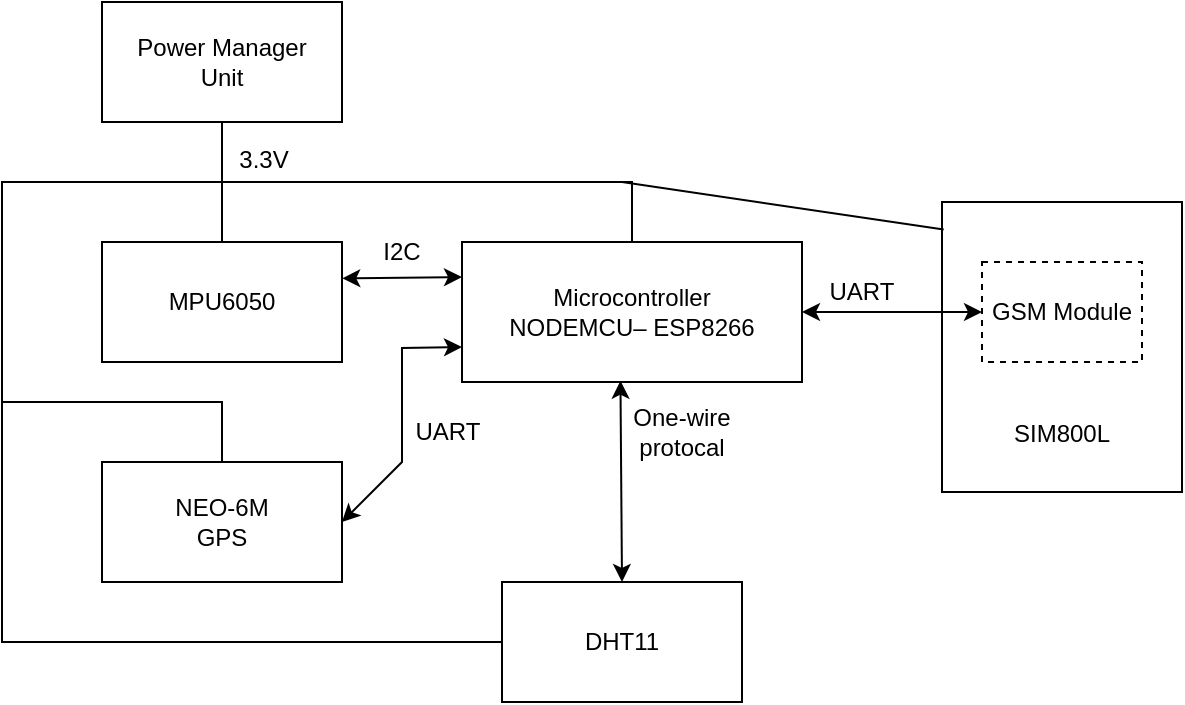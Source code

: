 <mxfile version="21.5.2" type="device">
  <diagram name="Page-1" id="6KcR0uKpD8oAvl-1klHE">
    <mxGraphModel dx="841" dy="419" grid="0" gridSize="10" guides="1" tooltips="1" connect="1" arrows="1" fold="1" page="1" pageScale="1" pageWidth="1654" pageHeight="2336" math="0" shadow="0">
      <root>
        <mxCell id="0" />
        <mxCell id="1" parent="0" />
        <mxCell id="8OEQVb0hDMUDt70RhO4w-1" value="Microcontroller&lt;br&gt;NODEMCU– ESP8266" style="rounded=0;whiteSpace=wrap;html=1;" vertex="1" parent="1">
          <mxGeometry x="450" y="350" width="170" height="70" as="geometry" />
        </mxCell>
        <mxCell id="8OEQVb0hDMUDt70RhO4w-2" value="MPU6050" style="rounded=0;whiteSpace=wrap;html=1;" vertex="1" parent="1">
          <mxGeometry x="270" y="350" width="120" height="60" as="geometry" />
        </mxCell>
        <mxCell id="8OEQVb0hDMUDt70RhO4w-3" value="NEO-6M&lt;br/&gt;GPS" style="rounded=0;whiteSpace=wrap;html=1;" vertex="1" parent="1">
          <mxGeometry x="270" y="460" width="120" height="60" as="geometry" />
        </mxCell>
        <mxCell id="8OEQVb0hDMUDt70RhO4w-4" value="&lt;div style=&quot;&quot;&gt;&lt;span style=&quot;background-color: initial;&quot;&gt;&lt;br&gt;&lt;/span&gt;&lt;/div&gt;&lt;div style=&quot;&quot;&gt;&lt;span style=&quot;background-color: initial;&quot;&gt;&lt;br&gt;&lt;/span&gt;&lt;/div&gt;&lt;div style=&quot;&quot;&gt;&lt;span style=&quot;background-color: initial;&quot;&gt;&lt;br&gt;&lt;/span&gt;&lt;/div&gt;&lt;div style=&quot;&quot;&gt;&lt;span style=&quot;background-color: initial;&quot;&gt;&lt;br&gt;&lt;/span&gt;&lt;/div&gt;&lt;div style=&quot;&quot;&gt;&lt;span style=&quot;background-color: initial;&quot;&gt;&lt;br&gt;&lt;/span&gt;&lt;/div&gt;&lt;div style=&quot;&quot;&gt;&lt;span style=&quot;background-color: initial;&quot;&gt;&lt;br&gt;&lt;/span&gt;&lt;/div&gt;&lt;div style=&quot;&quot;&gt;&lt;span style=&quot;background-color: initial;&quot;&gt;SIM800L&lt;/span&gt;&lt;/div&gt;" style="rounded=0;whiteSpace=wrap;html=1;align=center;" vertex="1" parent="1">
          <mxGeometry x="690" y="330" width="120" height="145" as="geometry" />
        </mxCell>
        <mxCell id="8OEQVb0hDMUDt70RhO4w-5" value="GSM Module" style="rounded=0;whiteSpace=wrap;html=1;dashed=1;" vertex="1" parent="1">
          <mxGeometry x="710" y="360" width="80" height="50" as="geometry" />
        </mxCell>
        <mxCell id="8OEQVb0hDMUDt70RhO4w-6" value="" style="endArrow=classic;startArrow=classic;html=1;rounded=0;entryX=0;entryY=0.5;entryDx=0;entryDy=0;exitX=1;exitY=0.5;exitDx=0;exitDy=0;exitPerimeter=0;" edge="1" parent="1" source="8OEQVb0hDMUDt70RhO4w-1" target="8OEQVb0hDMUDt70RhO4w-5">
          <mxGeometry width="50" height="50" relative="1" as="geometry">
            <mxPoint x="490" y="400" as="sourcePoint" />
            <mxPoint x="540" y="350" as="targetPoint" />
          </mxGeometry>
        </mxCell>
        <mxCell id="8OEQVb0hDMUDt70RhO4w-9" value="" style="endArrow=classic;startArrow=classic;html=1;rounded=0;entryX=0;entryY=0.25;entryDx=0;entryDy=0;exitX=1.001;exitY=0.303;exitDx=0;exitDy=0;exitPerimeter=0;" edge="1" parent="1" source="8OEQVb0hDMUDt70RhO4w-2" target="8OEQVb0hDMUDt70RhO4w-1">
          <mxGeometry width="50" height="50" relative="1" as="geometry">
            <mxPoint x="400" y="360" as="sourcePoint" />
            <mxPoint x="450" y="384.71" as="targetPoint" />
          </mxGeometry>
        </mxCell>
        <mxCell id="8OEQVb0hDMUDt70RhO4w-10" value="Power Manager&lt;br&gt;Unit" style="rounded=0;whiteSpace=wrap;html=1;" vertex="1" parent="1">
          <mxGeometry x="270" y="230" width="120" height="60" as="geometry" />
        </mxCell>
        <mxCell id="8OEQVb0hDMUDt70RhO4w-11" value="" style="endArrow=classic;startArrow=classic;html=1;rounded=0;exitX=1;exitY=0.5;exitDx=0;exitDy=0;entryX=0;entryY=0.75;entryDx=0;entryDy=0;" edge="1" parent="1" source="8OEQVb0hDMUDt70RhO4w-3" target="8OEQVb0hDMUDt70RhO4w-1">
          <mxGeometry width="50" height="50" relative="1" as="geometry">
            <mxPoint x="500" y="400" as="sourcePoint" />
            <mxPoint x="550" y="350" as="targetPoint" />
            <Array as="points">
              <mxPoint x="420" y="460" />
              <mxPoint x="420" y="403" />
            </Array>
          </mxGeometry>
        </mxCell>
        <mxCell id="8OEQVb0hDMUDt70RhO4w-12" value="DHT11" style="rounded=0;whiteSpace=wrap;html=1;" vertex="1" parent="1">
          <mxGeometry x="470" y="520" width="120" height="60" as="geometry" />
        </mxCell>
        <mxCell id="8OEQVb0hDMUDt70RhO4w-13" value="" style="endArrow=classic;startArrow=classic;html=1;rounded=0;entryX=0.466;entryY=0.991;entryDx=0;entryDy=0;entryPerimeter=0;exitX=0.5;exitY=0;exitDx=0;exitDy=0;" edge="1" parent="1" source="8OEQVb0hDMUDt70RhO4w-12" target="8OEQVb0hDMUDt70RhO4w-1">
          <mxGeometry width="50" height="50" relative="1" as="geometry">
            <mxPoint x="530" y="450" as="sourcePoint" />
            <mxPoint x="530" y="380" as="targetPoint" />
          </mxGeometry>
        </mxCell>
        <mxCell id="8OEQVb0hDMUDt70RhO4w-14" value="I2C" style="text;html=1;strokeColor=none;fillColor=none;align=center;verticalAlign=middle;whiteSpace=wrap;rounded=0;" vertex="1" parent="1">
          <mxGeometry x="390" y="340" width="60" height="30" as="geometry" />
        </mxCell>
        <mxCell id="8OEQVb0hDMUDt70RhO4w-15" value="UART" style="text;html=1;strokeColor=none;fillColor=none;align=center;verticalAlign=middle;whiteSpace=wrap;rounded=0;" vertex="1" parent="1">
          <mxGeometry x="413" y="430" width="60" height="30" as="geometry" />
        </mxCell>
        <mxCell id="8OEQVb0hDMUDt70RhO4w-16" value="UART" style="text;html=1;strokeColor=none;fillColor=none;align=center;verticalAlign=middle;whiteSpace=wrap;rounded=0;" vertex="1" parent="1">
          <mxGeometry x="620" y="360" width="60" height="30" as="geometry" />
        </mxCell>
        <mxCell id="8OEQVb0hDMUDt70RhO4w-17" value="One-wire protocal" style="text;html=1;strokeColor=none;fillColor=none;align=center;verticalAlign=middle;whiteSpace=wrap;rounded=0;" vertex="1" parent="1">
          <mxGeometry x="530" y="430" width="60" height="30" as="geometry" />
        </mxCell>
        <mxCell id="8OEQVb0hDMUDt70RhO4w-18" value="" style="endArrow=none;html=1;rounded=0;entryX=0.5;entryY=1;entryDx=0;entryDy=0;exitX=0.5;exitY=0;exitDx=0;exitDy=0;" edge="1" parent="1" source="8OEQVb0hDMUDt70RhO4w-2" target="8OEQVb0hDMUDt70RhO4w-10">
          <mxGeometry width="50" height="50" relative="1" as="geometry">
            <mxPoint x="540" y="410" as="sourcePoint" />
            <mxPoint x="590" y="360" as="targetPoint" />
          </mxGeometry>
        </mxCell>
        <mxCell id="8OEQVb0hDMUDt70RhO4w-19" value="" style="endArrow=none;html=1;rounded=0;exitX=0.5;exitY=0;exitDx=0;exitDy=0;" edge="1" parent="1" source="8OEQVb0hDMUDt70RhO4w-1">
          <mxGeometry width="50" height="50" relative="1" as="geometry">
            <mxPoint x="540" y="410" as="sourcePoint" />
            <mxPoint x="330" y="320" as="targetPoint" />
            <Array as="points">
              <mxPoint x="535" y="320" />
            </Array>
          </mxGeometry>
        </mxCell>
        <mxCell id="8OEQVb0hDMUDt70RhO4w-20" value="" style="endArrow=none;html=1;rounded=0;exitX=0.007;exitY=0.095;exitDx=0;exitDy=0;exitPerimeter=0;" edge="1" parent="1" source="8OEQVb0hDMUDt70RhO4w-4">
          <mxGeometry width="50" height="50" relative="1" as="geometry">
            <mxPoint x="540" y="410" as="sourcePoint" />
            <mxPoint x="530" y="320" as="targetPoint" />
          </mxGeometry>
        </mxCell>
        <mxCell id="8OEQVb0hDMUDt70RhO4w-21" value="" style="endArrow=none;html=1;rounded=0;exitX=0.5;exitY=0;exitDx=0;exitDy=0;" edge="1" parent="1" source="8OEQVb0hDMUDt70RhO4w-3">
          <mxGeometry width="50" height="50" relative="1" as="geometry">
            <mxPoint x="220" y="440" as="sourcePoint" />
            <mxPoint x="330" y="320" as="targetPoint" />
            <Array as="points">
              <mxPoint x="330" y="430" />
              <mxPoint x="220" y="430" />
              <mxPoint x="220" y="320" />
            </Array>
          </mxGeometry>
        </mxCell>
        <mxCell id="8OEQVb0hDMUDt70RhO4w-22" value="" style="endArrow=none;html=1;rounded=0;exitX=0;exitY=0.5;exitDx=0;exitDy=0;" edge="1" parent="1" source="8OEQVb0hDMUDt70RhO4w-12">
          <mxGeometry width="50" height="50" relative="1" as="geometry">
            <mxPoint x="460" y="510" as="sourcePoint" />
            <mxPoint x="220" y="430" as="targetPoint" />
            <Array as="points">
              <mxPoint x="220" y="550" />
            </Array>
          </mxGeometry>
        </mxCell>
        <mxCell id="8OEQVb0hDMUDt70RhO4w-23" value="3.3V" style="text;html=1;strokeColor=none;fillColor=none;align=center;verticalAlign=middle;whiteSpace=wrap;rounded=0;" vertex="1" parent="1">
          <mxGeometry x="321" y="294" width="60" height="30" as="geometry" />
        </mxCell>
      </root>
    </mxGraphModel>
  </diagram>
</mxfile>
